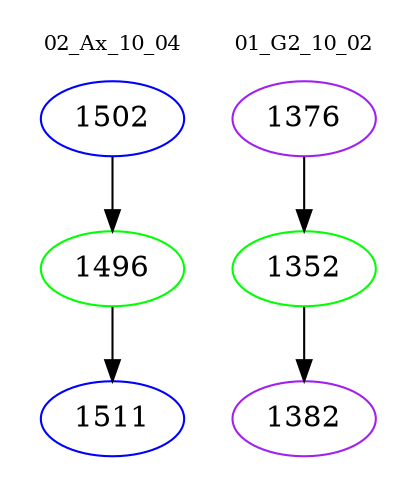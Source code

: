 digraph{
subgraph cluster_0 {
color = white
label = "02_Ax_10_04";
fontsize=10;
T0_1502 [label="1502", color="blue"]
T0_1502 -> T0_1496 [color="black"]
T0_1496 [label="1496", color="green"]
T0_1496 -> T0_1511 [color="black"]
T0_1511 [label="1511", color="blue"]
}
subgraph cluster_1 {
color = white
label = "01_G2_10_02";
fontsize=10;
T1_1376 [label="1376", color="purple"]
T1_1376 -> T1_1352 [color="black"]
T1_1352 [label="1352", color="green"]
T1_1352 -> T1_1382 [color="black"]
T1_1382 [label="1382", color="purple"]
}
}
